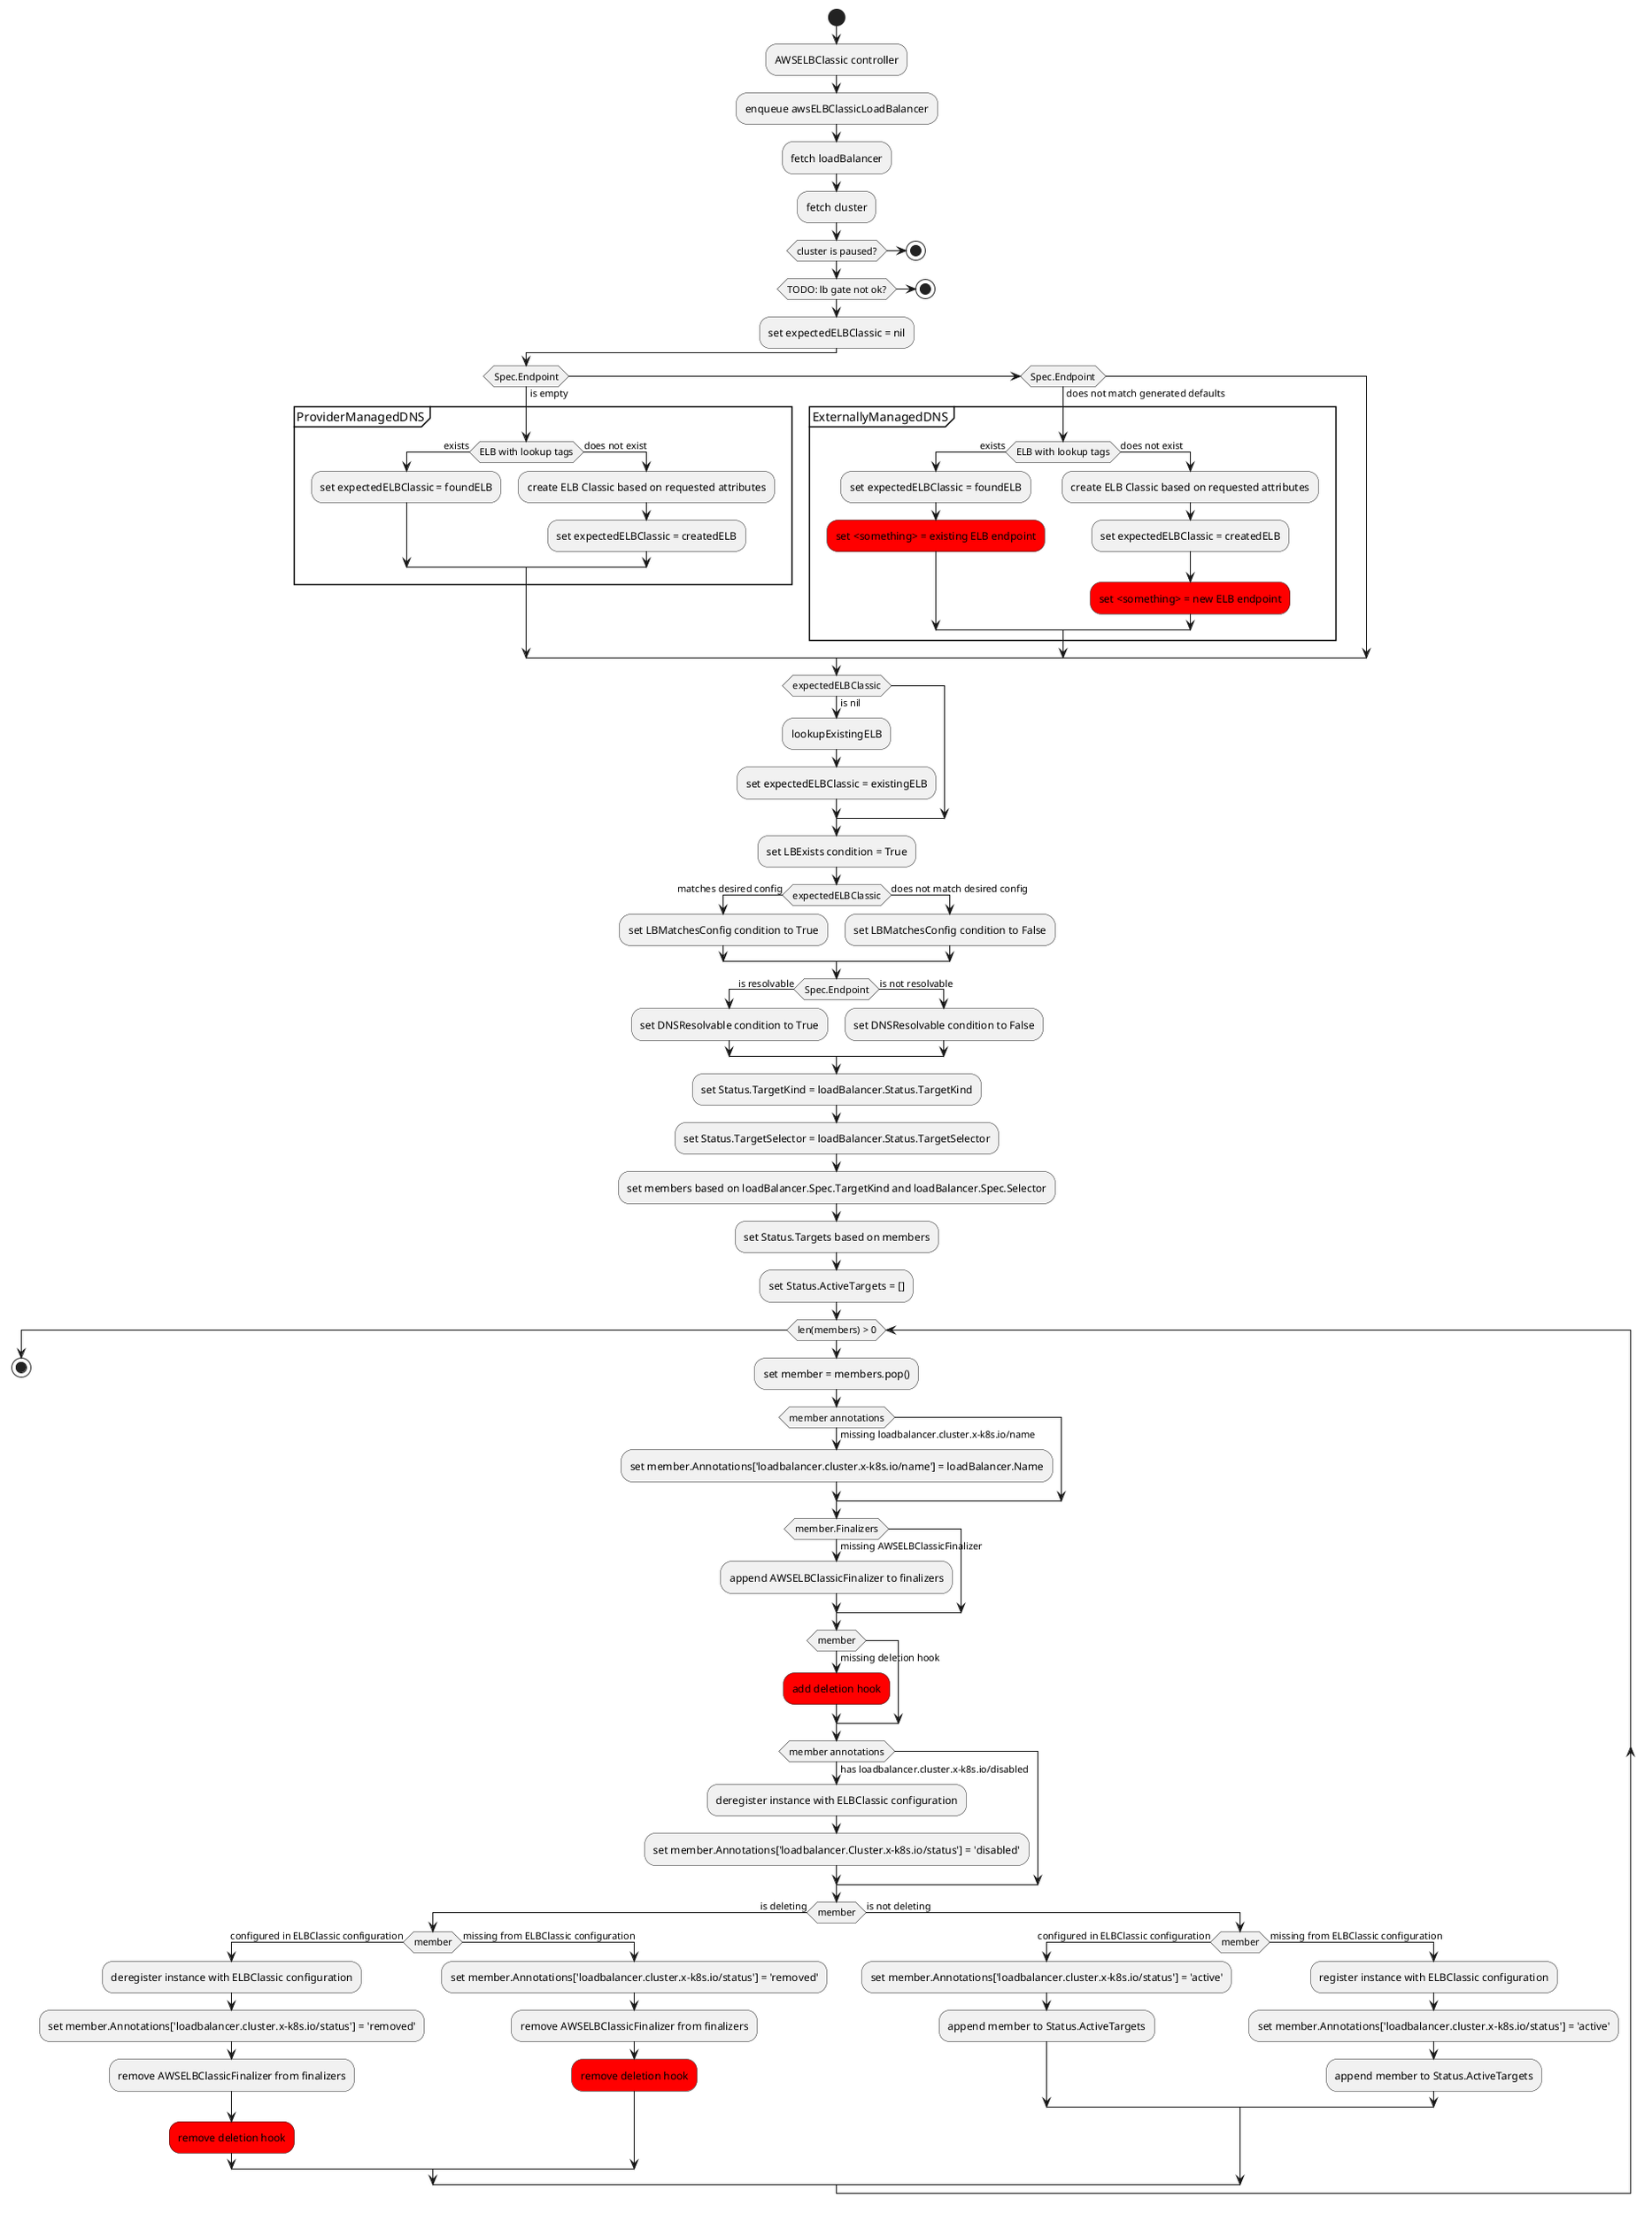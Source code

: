@startuml elbclassic-reconciliation
skinparam ConditionEndStyle hline
start
:AWSELBClassic controller;
:enqueue awsELBClassicLoadBalancer;
:fetch loadBalancer;
:fetch cluster;

if (cluster is paused?) then
    stop
endif

if (TODO: lb gate not ok?) then
    stop
endif

:set expectedELBClassic = nil;

if (Spec.Endpoint) then (is empty)
    partition ProviderManagedDNS{
        if (ELB with lookup tags) then (exists)
            :set expectedELBClassic = foundELB;
        else (does not exist)
            :create ELB Classic based on requested attributes;
            :set expectedELBClassic = createdELB;
        endif
    }
elseif (Spec.Endpoint) then (does not match generated defaults)
    partition ExternallyManagedDNS{
        if (ELB with lookup tags) then (exists)
            :set expectedELBClassic = foundELB;
            #Red:set <something> = existing ELB endpoint;
        else (does not exist)
            :create ELB Classic based on requested attributes;
            :set expectedELBClassic = createdELB;
            #Red:set <something> = new ELB endpoint;
        endif
    }
endif

if (expectedELBClassic) then (is nil)
    :lookupExistingELB;
    :set expectedELBClassic = existingELB;
endif

:set LBExists condition = True;

if (expectedELBClassic) then (matches desired config)
    :set LBMatchesConfig condition to True;
else (does not match desired config)
    :set LBMatchesConfig condition to False;
endif

if (Spec.Endpoint) then (is resolvable)
    :set DNSResolvable condition to True;
else (is not resolvable)
    :set DNSResolvable condition to False;
endif

:set Status.TargetKind = loadBalancer.Status.TargetKind;
:set Status.TargetSelector = loadBalancer.Status.TargetSelector;
:set members based on loadBalancer.Spec.TargetKind and loadBalancer.Spec.Selector;
:set Status.Targets based on members;
:set Status.ActiveTargets = [];

while (len(members) > 0)
    :set member = members.pop();
    if (member annotations) then (missing loadbalancer.cluster.x-k8s.io/name)
        :set member.Annotations['loadbalancer.cluster.x-k8s.io/name'] = loadBalancer.Name;
    endif

    if (member.Finalizers) then (missing AWSELBClassicFinalizer)
        :append AWSELBClassicFinalizer to finalizers;
    endif

    if (member) then (missing deletion hook)
        #Red:add deletion hook;
    endif

    if (member annotations) then (has loadbalancer.cluster.x-k8s.io/disabled)
        :deregister instance with ELBClassic configuration;
        :set member.Annotations['loadbalancer.Cluster.x-k8s.io/status'] = 'disabled';
    endif

    if (member) then (is deleting)
        if (member) then (configured in ELBClassic configuration)
            :deregister instance with ELBClassic configuration;
            :set member.Annotations['loadbalancer.cluster.x-k8s.io/status'] = 'removed';
            :remove AWSELBClassicFinalizer from finalizers;
            #Red:remove deletion hook;
        else (missing from ELBClassic configuration)
            :set member.Annotations['loadbalancer.cluster.x-k8s.io/status'] = 'removed';
            :remove AWSELBClassicFinalizer from finalizers;
            #Red:remove deletion hook;
        endif
    else (is not deleting)
        if (member) then (configured in ELBClassic configuration)
            :set member.Annotations['loadbalancer.cluster.x-k8s.io/status'] = 'active';
            :append member to Status.ActiveTargets;
        else (missing from ELBClassic configuration)
            :register instance with ELBClassic configuration;
            :set member.Annotations['loadbalancer.cluster.x-k8s.io/status'] = 'active';
            :append member to Status.ActiveTargets;
        endif
    endif
endwhile

stop
@enduml